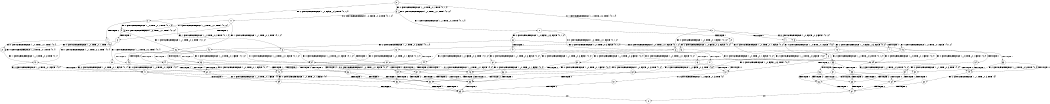 digraph BCG {
size = "7, 10.5";
center = TRUE;
node [shape = circle];
0 [peripheries = 2];
0 -> 1 [label = "EX !1 !ATOMIC_EXCH_BRANCH (1, +1, TRUE, +0, 2, TRUE) !{0, 1, 2}"];
0 -> 2 [label = "EX !2 !ATOMIC_EXCH_BRANCH (1, +0, FALSE, +0, 3, TRUE) !{0, 1, 2}"];
0 -> 3 [label = "EX !0 !ATOMIC_EXCH_BRANCH (1, +0, TRUE, +0, 1, TRUE) !{0, 1, 2}"];
1 -> 4 [label = "TERMINATE !1"];
1 -> 5 [label = "EX !2 !ATOMIC_EXCH_BRANCH (1, +0, FALSE, +0, 3, FALSE) !{0, 1, 2}"];
1 -> 6 [label = "EX !0 !ATOMIC_EXCH_BRANCH (1, +0, TRUE, +0, 1, FALSE) !{0, 1, 2}"];
2 -> 7 [label = "TERMINATE !2"];
2 -> 8 [label = "EX !1 !ATOMIC_EXCH_BRANCH (1, +1, TRUE, +0, 2, TRUE) !{0, 1, 2}"];
2 -> 9 [label = "EX !0 !ATOMIC_EXCH_BRANCH (1, +0, TRUE, +0, 1, TRUE) !{0, 1, 2}"];
3 -> 10 [label = "EX !1 !ATOMIC_EXCH_BRANCH (1, +1, TRUE, +0, 2, TRUE) !{0, 1, 2}"];
3 -> 11 [label = "EX !2 !ATOMIC_EXCH_BRANCH (1, +0, FALSE, +0, 3, TRUE) !{0, 1, 2}"];
3 -> 3 [label = "EX !0 !ATOMIC_EXCH_BRANCH (1, +0, TRUE, +0, 1, TRUE) !{0, 1, 2}"];
4 -> 12 [label = "EX !2 !ATOMIC_EXCH_BRANCH (1, +0, FALSE, +0, 3, FALSE) !{0, 2}"];
4 -> 13 [label = "EX !0 !ATOMIC_EXCH_BRANCH (1, +0, TRUE, +0, 1, FALSE) !{0, 2}"];
5 -> 14 [label = "TERMINATE !1"];
5 -> 15 [label = "EX !0 !ATOMIC_EXCH_BRANCH (1, +0, TRUE, +0, 1, FALSE) !{0, 1, 2}"];
5 -> 16 [label = "EX !2 !ATOMIC_EXCH_BRANCH (1, +1, TRUE, +0, 3, FALSE) !{0, 1, 2}"];
6 -> 17 [label = "TERMINATE !1"];
6 -> 18 [label = "TERMINATE !0"];
6 -> 19 [label = "EX !2 !ATOMIC_EXCH_BRANCH (1, +0, FALSE, +0, 3, TRUE) !{0, 1, 2}"];
7 -> 20 [label = "EX !1 !ATOMIC_EXCH_BRANCH (1, +1, TRUE, +0, 2, TRUE) !{0, 1}"];
7 -> 21 [label = "EX !0 !ATOMIC_EXCH_BRANCH (1, +0, TRUE, +0, 1, TRUE) !{0, 1}"];
8 -> 22 [label = "TERMINATE !1"];
8 -> 23 [label = "TERMINATE !2"];
8 -> 24 [label = "EX !0 !ATOMIC_EXCH_BRANCH (1, +0, TRUE, +0, 1, FALSE) !{0, 1, 2}"];
9 -> 25 [label = "TERMINATE !2"];
9 -> 26 [label = "EX !1 !ATOMIC_EXCH_BRANCH (1, +1, TRUE, +0, 2, TRUE) !{0, 1, 2}"];
9 -> 9 [label = "EX !0 !ATOMIC_EXCH_BRANCH (1, +0, TRUE, +0, 1, TRUE) !{0, 1, 2}"];
10 -> 27 [label = "TERMINATE !1"];
10 -> 28 [label = "EX !2 !ATOMIC_EXCH_BRANCH (1, +0, FALSE, +0, 3, FALSE) !{0, 1, 2}"];
10 -> 6 [label = "EX !0 !ATOMIC_EXCH_BRANCH (1, +0, TRUE, +0, 1, FALSE) !{0, 1, 2}"];
11 -> 25 [label = "TERMINATE !2"];
11 -> 26 [label = "EX !1 !ATOMIC_EXCH_BRANCH (1, +1, TRUE, +0, 2, TRUE) !{0, 1, 2}"];
11 -> 9 [label = "EX !0 !ATOMIC_EXCH_BRANCH (1, +0, TRUE, +0, 1, TRUE) !{0, 1, 2}"];
12 -> 29 [label = "EX !0 !ATOMIC_EXCH_BRANCH (1, +0, TRUE, +0, 1, FALSE) !{0, 2}"];
12 -> 30 [label = "EX !2 !ATOMIC_EXCH_BRANCH (1, +1, TRUE, +0, 3, FALSE) !{0, 2}"];
13 -> 31 [label = "TERMINATE !0"];
13 -> 32 [label = "EX !2 !ATOMIC_EXCH_BRANCH (1, +0, FALSE, +0, 3, TRUE) !{0, 2}"];
14 -> 29 [label = "EX !0 !ATOMIC_EXCH_BRANCH (1, +0, TRUE, +0, 1, FALSE) !{0, 2}"];
14 -> 30 [label = "EX !2 !ATOMIC_EXCH_BRANCH (1, +1, TRUE, +0, 3, FALSE) !{0, 2}"];
15 -> 33 [label = "TERMINATE !1"];
15 -> 34 [label = "TERMINATE !0"];
15 -> 35 [label = "EX !2 !ATOMIC_EXCH_BRANCH (1, +1, TRUE, +0, 3, TRUE) !{0, 1, 2}"];
16 -> 22 [label = "TERMINATE !1"];
16 -> 23 [label = "TERMINATE !2"];
16 -> 24 [label = "EX !0 !ATOMIC_EXCH_BRANCH (1, +0, TRUE, +0, 1, FALSE) !{0, 1, 2}"];
17 -> 31 [label = "TERMINATE !0"];
17 -> 32 [label = "EX !2 !ATOMIC_EXCH_BRANCH (1, +0, FALSE, +0, 3, TRUE) !{0, 2}"];
18 -> 31 [label = "TERMINATE !1"];
18 -> 36 [label = "EX !2 !ATOMIC_EXCH_BRANCH (1, +0, FALSE, +0, 3, TRUE) !{1, 2}"];
19 -> 37 [label = "TERMINATE !1"];
19 -> 38 [label = "TERMINATE !2"];
19 -> 39 [label = "TERMINATE !0"];
20 -> 40 [label = "TERMINATE !1"];
20 -> 41 [label = "EX !0 !ATOMIC_EXCH_BRANCH (1, +0, TRUE, +0, 1, FALSE) !{0, 1}"];
21 -> 42 [label = "EX !1 !ATOMIC_EXCH_BRANCH (1, +1, TRUE, +0, 2, TRUE) !{0, 1}"];
21 -> 21 [label = "EX !0 !ATOMIC_EXCH_BRANCH (1, +0, TRUE, +0, 1, TRUE) !{0, 1}"];
22 -> 40 [label = "TERMINATE !2"];
22 -> 43 [label = "EX !0 !ATOMIC_EXCH_BRANCH (1, +0, TRUE, +0, 1, FALSE) !{0, 2}"];
23 -> 40 [label = "TERMINATE !1"];
23 -> 41 [label = "EX !0 !ATOMIC_EXCH_BRANCH (1, +0, TRUE, +0, 1, FALSE) !{0, 1}"];
24 -> 37 [label = "TERMINATE !1"];
24 -> 38 [label = "TERMINATE !2"];
24 -> 39 [label = "TERMINATE !0"];
25 -> 42 [label = "EX !1 !ATOMIC_EXCH_BRANCH (1, +1, TRUE, +0, 2, TRUE) !{0, 1}"];
25 -> 21 [label = "EX !0 !ATOMIC_EXCH_BRANCH (1, +0, TRUE, +0, 1, TRUE) !{0, 1}"];
26 -> 44 [label = "TERMINATE !1"];
26 -> 45 [label = "TERMINATE !2"];
26 -> 24 [label = "EX !0 !ATOMIC_EXCH_BRANCH (1, +0, TRUE, +0, 1, FALSE) !{0, 1, 2}"];
27 -> 46 [label = "EX !2 !ATOMIC_EXCH_BRANCH (1, +0, FALSE, +0, 3, FALSE) !{0, 2}"];
27 -> 13 [label = "EX !0 !ATOMIC_EXCH_BRANCH (1, +0, TRUE, +0, 1, FALSE) !{0, 2}"];
28 -> 47 [label = "TERMINATE !1"];
28 -> 48 [label = "EX !2 !ATOMIC_EXCH_BRANCH (1, +1, TRUE, +0, 3, FALSE) !{0, 1, 2}"];
28 -> 15 [label = "EX !0 !ATOMIC_EXCH_BRANCH (1, +0, TRUE, +0, 1, FALSE) !{0, 1, 2}"];
29 -> 49 [label = "TERMINATE !0"];
29 -> 50 [label = "EX !2 !ATOMIC_EXCH_BRANCH (1, +1, TRUE, +0, 3, TRUE) !{0, 2}"];
30 -> 40 [label = "TERMINATE !2"];
30 -> 43 [label = "EX !0 !ATOMIC_EXCH_BRANCH (1, +0, TRUE, +0, 1, FALSE) !{0, 2}"];
31 -> 51 [label = "EX !2 !ATOMIC_EXCH_BRANCH (1, +0, FALSE, +0, 3, TRUE) !{2}"];
32 -> 52 [label = "TERMINATE !2"];
32 -> 53 [label = "TERMINATE !0"];
33 -> 49 [label = "TERMINATE !0"];
33 -> 50 [label = "EX !2 !ATOMIC_EXCH_BRANCH (1, +1, TRUE, +0, 3, TRUE) !{0, 2}"];
34 -> 49 [label = "TERMINATE !1"];
34 -> 54 [label = "EX !2 !ATOMIC_EXCH_BRANCH (1, +1, TRUE, +0, 3, TRUE) !{1, 2}"];
35 -> 55 [label = "TERMINATE !1"];
35 -> 56 [label = "TERMINATE !2"];
35 -> 57 [label = "TERMINATE !0"];
36 -> 53 [label = "TERMINATE !1"];
36 -> 58 [label = "TERMINATE !2"];
37 -> 52 [label = "TERMINATE !2"];
37 -> 53 [label = "TERMINATE !0"];
38 -> 52 [label = "TERMINATE !1"];
38 -> 58 [label = "TERMINATE !0"];
39 -> 53 [label = "TERMINATE !1"];
39 -> 58 [label = "TERMINATE !2"];
40 -> 59 [label = "EX !0 !ATOMIC_EXCH_BRANCH (1, +0, TRUE, +0, 1, FALSE) !{0}"];
41 -> 52 [label = "TERMINATE !1"];
41 -> 58 [label = "TERMINATE !0"];
42 -> 60 [label = "TERMINATE !1"];
42 -> 41 [label = "EX !0 !ATOMIC_EXCH_BRANCH (1, +0, TRUE, +0, 1, FALSE) !{0, 1}"];
43 -> 52 [label = "TERMINATE !2"];
43 -> 53 [label = "TERMINATE !0"];
44 -> 60 [label = "TERMINATE !2"];
44 -> 43 [label = "EX !0 !ATOMIC_EXCH_BRANCH (1, +0, TRUE, +0, 1, FALSE) !{0, 2}"];
45 -> 60 [label = "TERMINATE !1"];
45 -> 41 [label = "EX !0 !ATOMIC_EXCH_BRANCH (1, +0, TRUE, +0, 1, FALSE) !{0, 1}"];
46 -> 61 [label = "EX !2 !ATOMIC_EXCH_BRANCH (1, +1, TRUE, +0, 3, FALSE) !{0, 2}"];
46 -> 29 [label = "EX !0 !ATOMIC_EXCH_BRANCH (1, +0, TRUE, +0, 1, FALSE) !{0, 2}"];
47 -> 61 [label = "EX !2 !ATOMIC_EXCH_BRANCH (1, +1, TRUE, +0, 3, FALSE) !{0, 2}"];
47 -> 29 [label = "EX !0 !ATOMIC_EXCH_BRANCH (1, +0, TRUE, +0, 1, FALSE) !{0, 2}"];
48 -> 44 [label = "TERMINATE !1"];
48 -> 45 [label = "TERMINATE !2"];
48 -> 24 [label = "EX !0 !ATOMIC_EXCH_BRANCH (1, +0, TRUE, +0, 1, FALSE) !{0, 1, 2}"];
49 -> 62 [label = "EX !2 !ATOMIC_EXCH_BRANCH (1, +1, TRUE, +0, 3, TRUE) !{2}"];
50 -> 63 [label = "TERMINATE !2"];
50 -> 64 [label = "TERMINATE !0"];
51 -> 65 [label = "TERMINATE !2"];
52 -> 65 [label = "TERMINATE !0"];
53 -> 65 [label = "TERMINATE !2"];
54 -> 64 [label = "TERMINATE !1"];
54 -> 66 [label = "TERMINATE !2"];
55 -> 63 [label = "TERMINATE !2"];
55 -> 64 [label = "TERMINATE !0"];
56 -> 63 [label = "TERMINATE !1"];
56 -> 66 [label = "TERMINATE !0"];
57 -> 64 [label = "TERMINATE !1"];
57 -> 66 [label = "TERMINATE !2"];
58 -> 65 [label = "TERMINATE !1"];
59 -> 65 [label = "TERMINATE !0"];
60 -> 59 [label = "EX !0 !ATOMIC_EXCH_BRANCH (1, +0, TRUE, +0, 1, FALSE) !{0}"];
61 -> 60 [label = "TERMINATE !2"];
61 -> 43 [label = "EX !0 !ATOMIC_EXCH_BRANCH (1, +0, TRUE, +0, 1, FALSE) !{0, 2}"];
62 -> 67 [label = "TERMINATE !2"];
63 -> 67 [label = "TERMINATE !0"];
64 -> 67 [label = "TERMINATE !2"];
65 -> 68 [label = "exit"];
66 -> 67 [label = "TERMINATE !1"];
67 -> 68 [label = "exit"];
}
